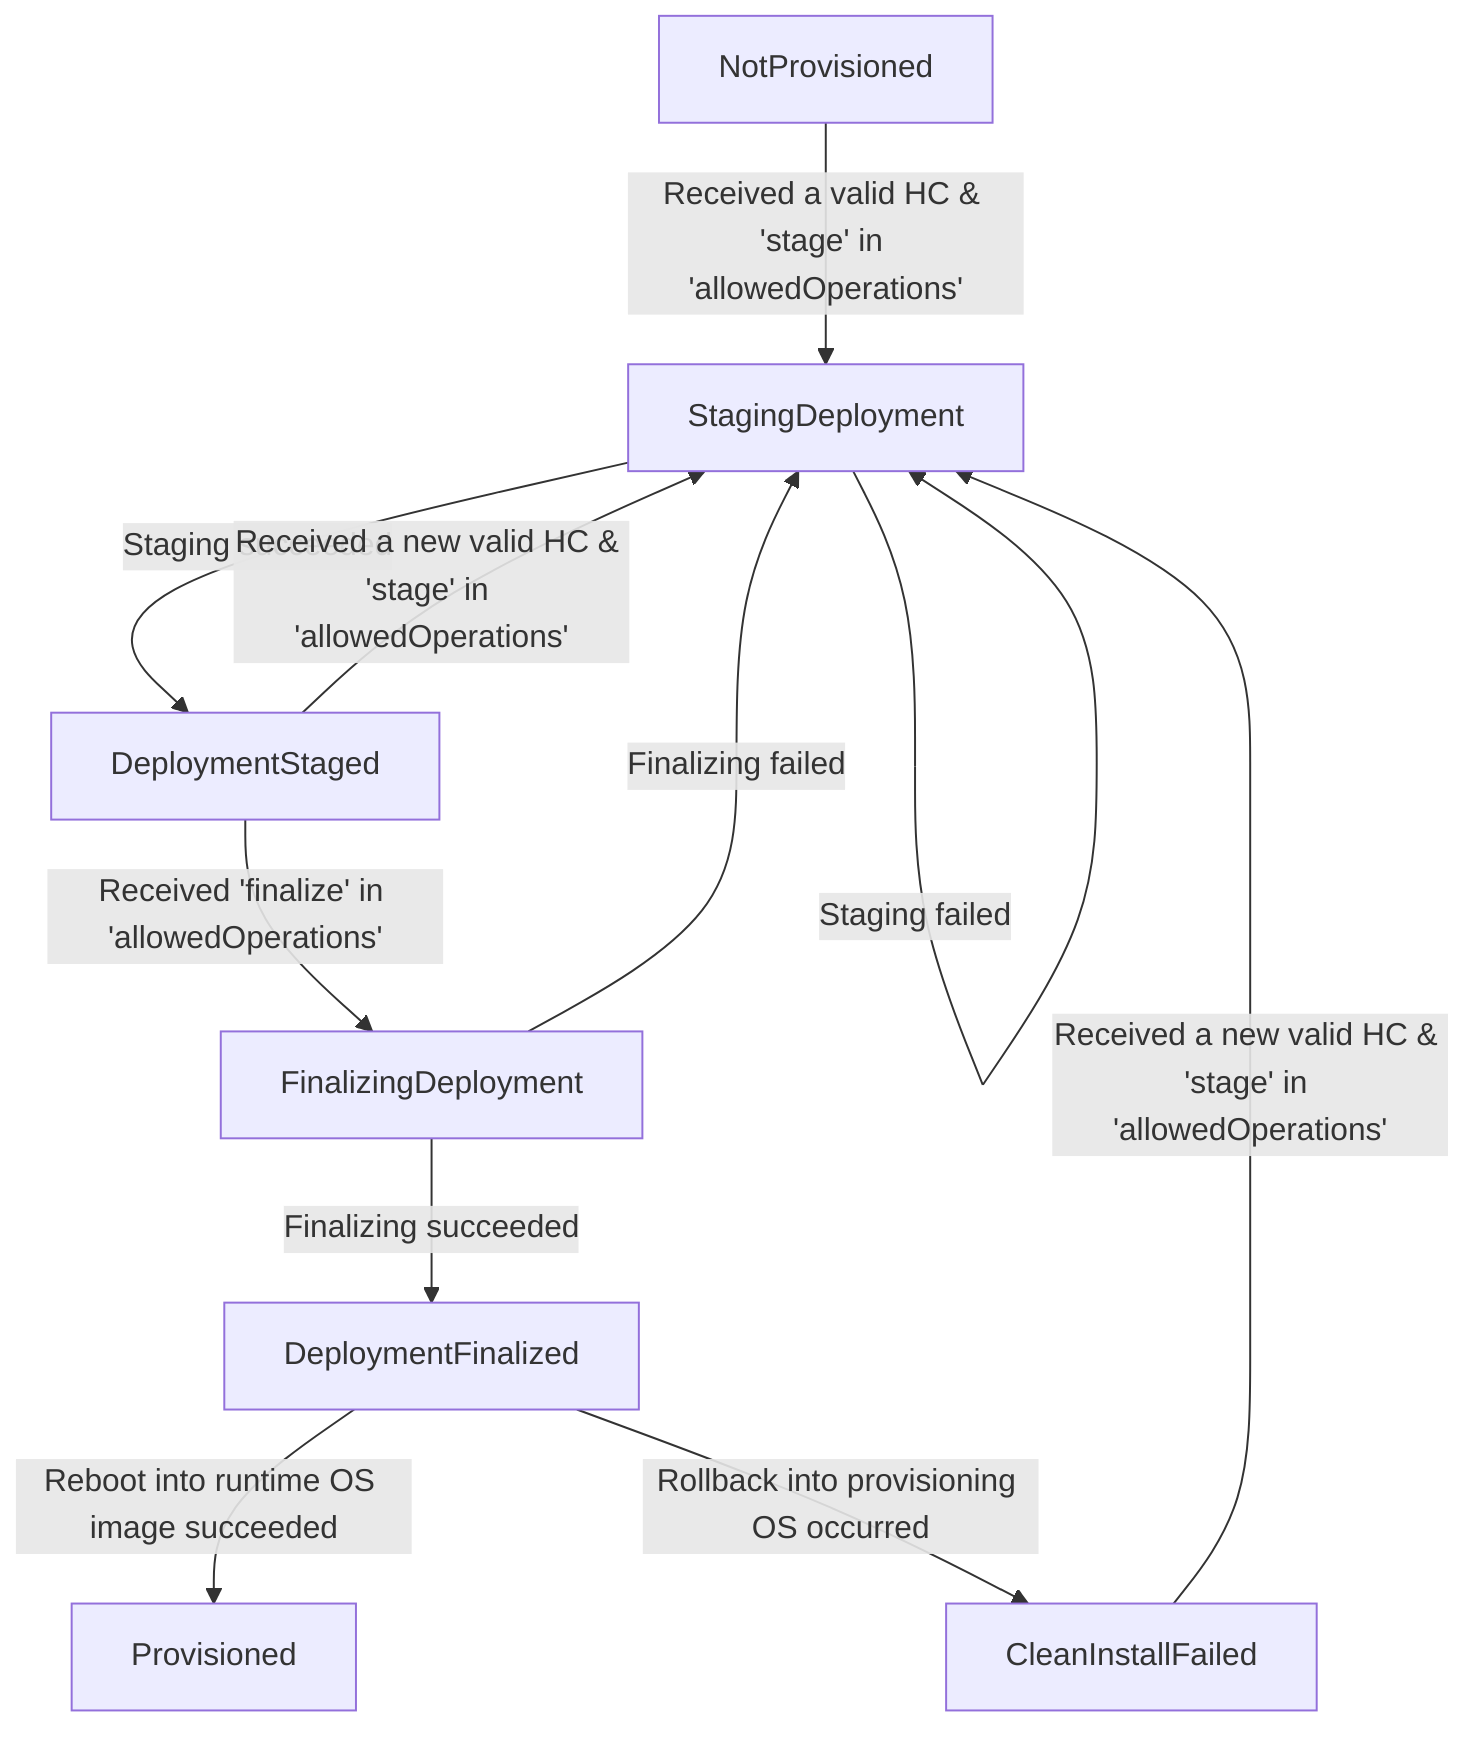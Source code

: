 graph TD
A[NotProvisioned] --> |Received a valid HC & 'stage' in 'allowedOperations'|B[StagingDeployment]
B --> |Staging succeeded|C[DeploymentStaged]
B --> |Staging failed|B
C --> |Received 'finalize' in 'allowedOperations'|E[FinalizingDeployment]
C --> |Received a new valid HC & 'stage' in 'allowedOperations'|B
E --> |Finalizing failed|B
E --> |Finalizing succeeded|F[DeploymentFinalized]
F --> |Reboot into runtime OS image succeeded|G[Provisioned]
F --> |Rollback into provisioning OS occurred|D[CleanInstallFailed]
D --> |Received a new valid HC & 'stage' in 'allowedOperations'|B